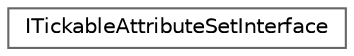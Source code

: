 digraph "Graphical Class Hierarchy"
{
 // INTERACTIVE_SVG=YES
 // LATEX_PDF_SIZE
  bgcolor="transparent";
  edge [fontname=Helvetica,fontsize=10,labelfontname=Helvetica,labelfontsize=10];
  node [fontname=Helvetica,fontsize=10,shape=box,height=0.2,width=0.4];
  rankdir="LR";
  Node0 [id="Node000000",label="ITickableAttributeSetInterface",height=0.2,width=0.4,color="grey40", fillcolor="white", style="filled",URL="$d2/d1e/classITickableAttributeSetInterface.html",tooltip="Interface for attribute sets that need to tick to update state."];
}
